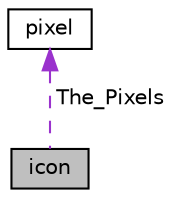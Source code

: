 digraph "icon"
{
 // LATEX_PDF_SIZE
  edge [fontname="Helvetica",fontsize="10",labelfontname="Helvetica",labelfontsize="10"];
  node [fontname="Helvetica",fontsize="10",shape=record];
  Node1 [label="icon",height=0.2,width=0.4,color="black", fillcolor="grey75", style="filled", fontcolor="black",tooltip=" "];
  Node2 -> Node1 [dir="back",color="darkorchid3",fontsize="10",style="dashed",label=" The_Pixels" ,fontname="Helvetica"];
  Node2 [label="pixel",height=0.2,width=0.4,color="black", fillcolor="white", style="filled",URL="$classpixel.html",tooltip="This class represents a single pixel."];
}
